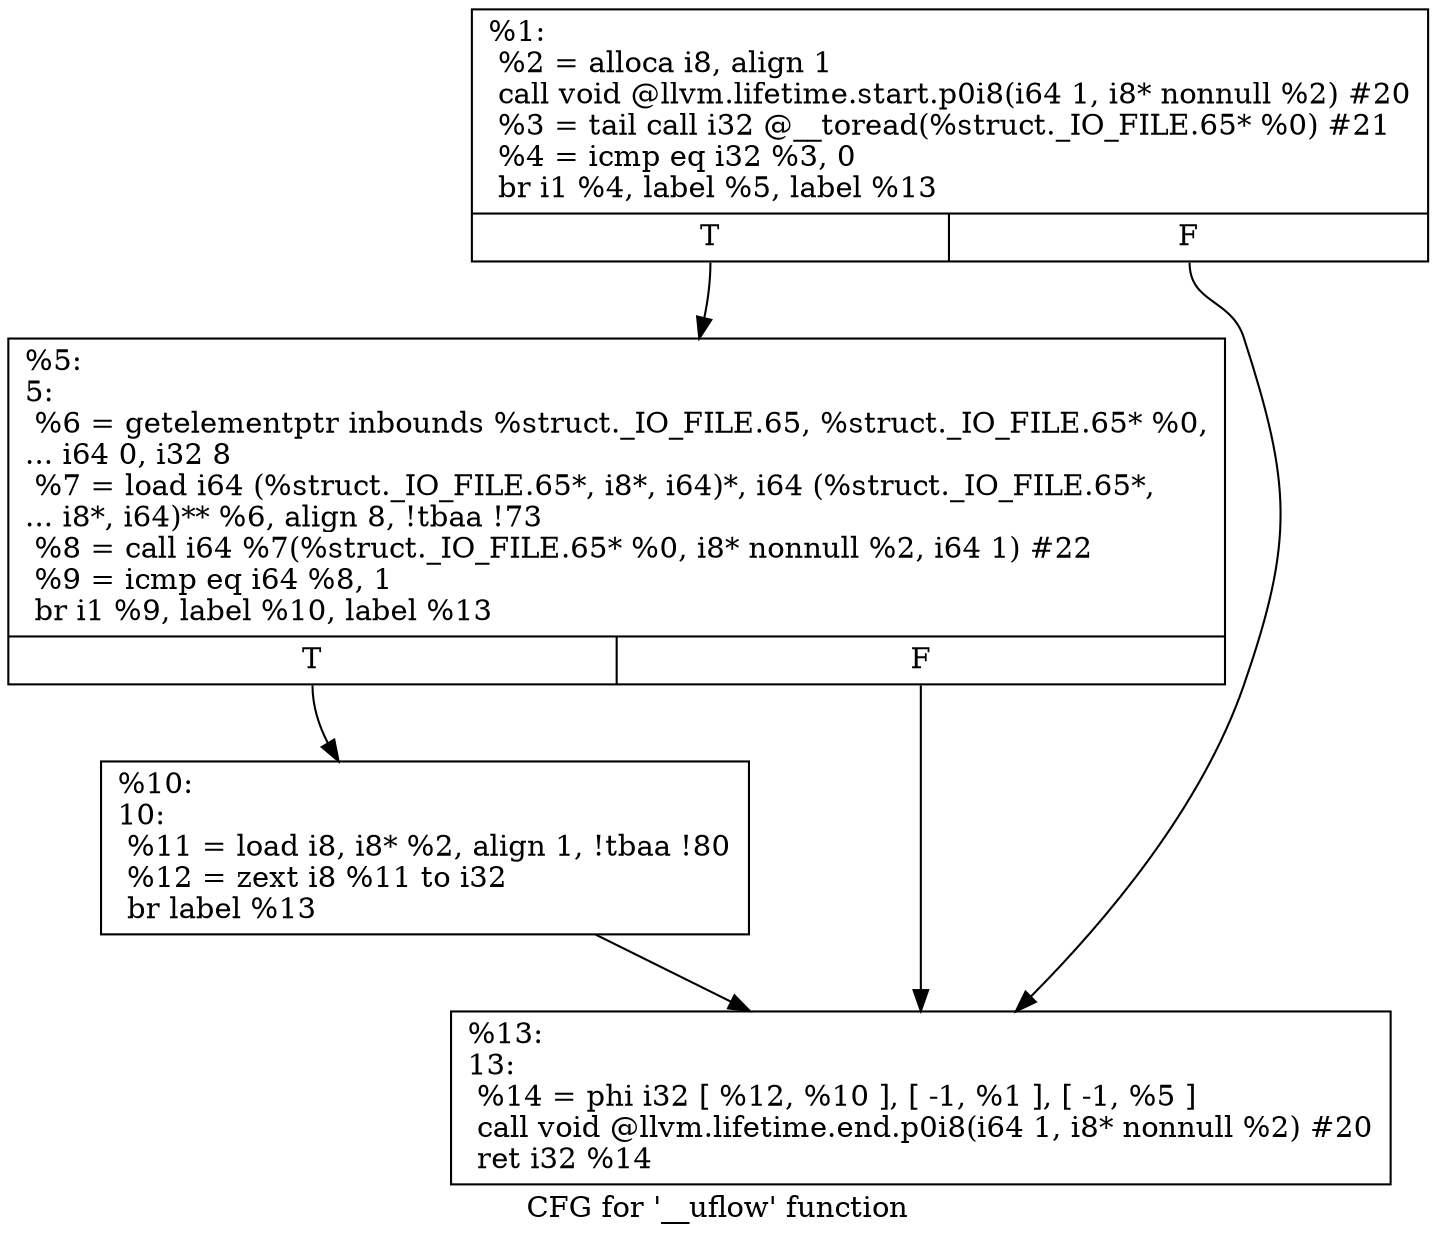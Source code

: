 digraph "CFG for '__uflow' function" {
	label="CFG for '__uflow' function";

	Node0x235c290 [shape=record,label="{%1:\l  %2 = alloca i8, align 1\l  call void @llvm.lifetime.start.p0i8(i64 1, i8* nonnull %2) #20\l  %3 = tail call i32 @__toread(%struct._IO_FILE.65* %0) #21\l  %4 = icmp eq i32 %3, 0\l  br i1 %4, label %5, label %13\l|{<s0>T|<s1>F}}"];
	Node0x235c290:s0 -> Node0x235c2e0;
	Node0x235c290:s1 -> Node0x235c380;
	Node0x235c2e0 [shape=record,label="{%5:\l5:                                                \l  %6 = getelementptr inbounds %struct._IO_FILE.65, %struct._IO_FILE.65* %0,\l... i64 0, i32 8\l  %7 = load i64 (%struct._IO_FILE.65*, i8*, i64)*, i64 (%struct._IO_FILE.65*,\l... i8*, i64)** %6, align 8, !tbaa !73\l  %8 = call i64 %7(%struct._IO_FILE.65* %0, i8* nonnull %2, i64 1) #22\l  %9 = icmp eq i64 %8, 1\l  br i1 %9, label %10, label %13\l|{<s0>T|<s1>F}}"];
	Node0x235c2e0:s0 -> Node0x235c330;
	Node0x235c2e0:s1 -> Node0x235c380;
	Node0x235c330 [shape=record,label="{%10:\l10:                                               \l  %11 = load i8, i8* %2, align 1, !tbaa !80\l  %12 = zext i8 %11 to i32\l  br label %13\l}"];
	Node0x235c330 -> Node0x235c380;
	Node0x235c380 [shape=record,label="{%13:\l13:                                               \l  %14 = phi i32 [ %12, %10 ], [ -1, %1 ], [ -1, %5 ]\l  call void @llvm.lifetime.end.p0i8(i64 1, i8* nonnull %2) #20\l  ret i32 %14\l}"];
}
